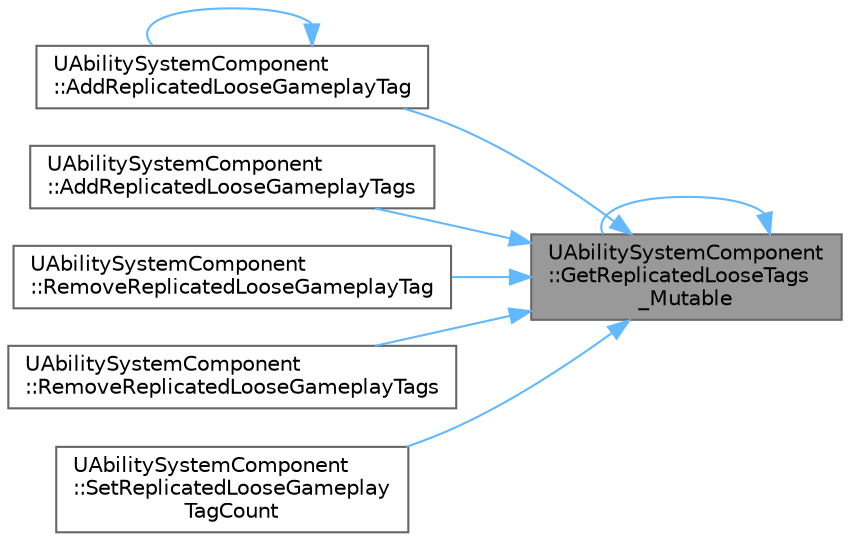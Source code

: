 digraph "UAbilitySystemComponent::GetReplicatedLooseTags_Mutable"
{
 // INTERACTIVE_SVG=YES
 // LATEX_PDF_SIZE
  bgcolor="transparent";
  edge [fontname=Helvetica,fontsize=10,labelfontname=Helvetica,labelfontsize=10];
  node [fontname=Helvetica,fontsize=10,shape=box,height=0.2,width=0.4];
  rankdir="RL";
  Node1 [id="Node000001",label="UAbilitySystemComponent\l::GetReplicatedLooseTags\l_Mutable",height=0.2,width=0.4,color="gray40", fillcolor="grey60", style="filled", fontcolor="black",tooltip=" "];
  Node1 -> Node2 [id="edge1_Node000001_Node000002",dir="back",color="steelblue1",style="solid",tooltip=" "];
  Node2 [id="Node000002",label="UAbilitySystemComponent\l::AddReplicatedLooseGameplayTag",height=0.2,width=0.4,color="grey40", fillcolor="white", style="filled",URL="$d4/d2d/classUAbilitySystemComponent.html#a167e7c1d5af5cfc6cd258c563de501b3",tooltip="Allows GameCode to add loose gameplaytags which are not backed by a GameplayEffect."];
  Node2 -> Node2 [id="edge2_Node000002_Node000002",dir="back",color="steelblue1",style="solid",tooltip=" "];
  Node1 -> Node3 [id="edge3_Node000001_Node000003",dir="back",color="steelblue1",style="solid",tooltip=" "];
  Node3 [id="Node000003",label="UAbilitySystemComponent\l::AddReplicatedLooseGameplayTags",height=0.2,width=0.4,color="grey40", fillcolor="white", style="filled",URL="$d4/d2d/classUAbilitySystemComponent.html#a5eef29ca181c21f321cd0be3bc62c012",tooltip=" "];
  Node1 -> Node1 [id="edge4_Node000001_Node000001",dir="back",color="steelblue1",style="solid",tooltip=" "];
  Node1 -> Node4 [id="edge5_Node000001_Node000004",dir="back",color="steelblue1",style="solid",tooltip=" "];
  Node4 [id="Node000004",label="UAbilitySystemComponent\l::RemoveReplicatedLooseGameplayTag",height=0.2,width=0.4,color="grey40", fillcolor="white", style="filled",URL="$d4/d2d/classUAbilitySystemComponent.html#a5baafd2c0a032a829993776d62a7ec7e",tooltip=" "];
  Node1 -> Node5 [id="edge6_Node000001_Node000005",dir="back",color="steelblue1",style="solid",tooltip=" "];
  Node5 [id="Node000005",label="UAbilitySystemComponent\l::RemoveReplicatedLooseGameplayTags",height=0.2,width=0.4,color="grey40", fillcolor="white", style="filled",URL="$d4/d2d/classUAbilitySystemComponent.html#a0588aad122181e1548435846205d4660",tooltip=" "];
  Node1 -> Node6 [id="edge7_Node000001_Node000006",dir="back",color="steelblue1",style="solid",tooltip=" "];
  Node6 [id="Node000006",label="UAbilitySystemComponent\l::SetReplicatedLooseGameplay\lTagCount",height=0.2,width=0.4,color="grey40", fillcolor="white", style="filled",URL="$d4/d2d/classUAbilitySystemComponent.html#a47e107b7708081867ac53effd2582e57",tooltip=" "];
}
